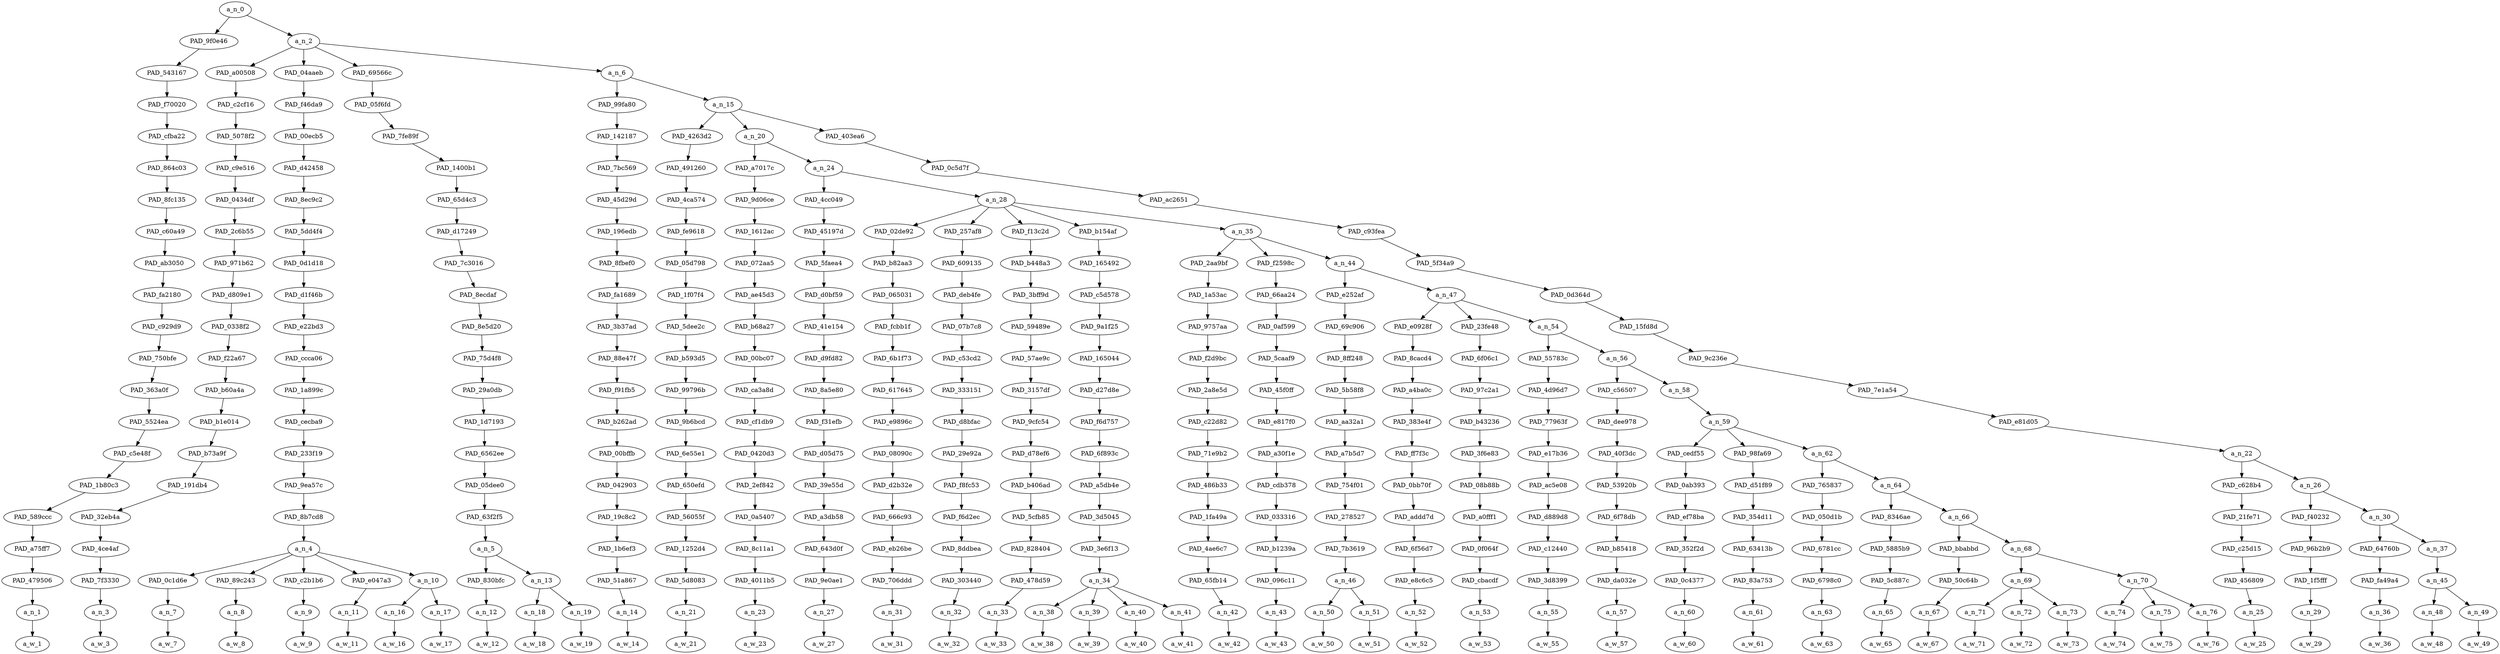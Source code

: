strict digraph "" {
	a_n_0	[div_dir=1,
		index=0,
		level=20,
		pos="4.433223319347993,20!",
		text_span="[0, 1, 2, 3, 4, 5, 6, 7, 8, 9, 10, 11, 12, 13, 14, 15, 16, 17, 18, 19, 20, 21, 22, 23, 24, 25, 26, 27, 28, 29, 30, 31, 32, 33, 34, \
35, 36, 37, 38, 39, 40, 41, 42, 43, 44, 45]",
		value=1.00000000];
	PAD_9f0e46	[div_dir=1,
		index=0,
		level=19,
		pos="0.0,19!",
		text_span="[0]",
		value=0.02285781];
	a_n_0 -> PAD_9f0e46;
	a_n_2	[div_dir=-1,
		index=1,
		level=19,
		pos="8.866446638695987,19!",
		text_span="[1, 2, 3, 4, 5, 6, 7, 8, 9, 10, 11, 12, 13, 14, 15, 16, 17, 18, 19, 20, 21, 22, 23, 24, 25, 26, 27, 28, 29, 30, 31, 32, 33, 34, \
35, 36, 37, 38, 39, 40, 41, 42, 43, 44, 45]",
		value=0.97713388];
	a_n_0 -> a_n_2;
	PAD_543167	[div_dir=1,
		index=0,
		level=18,
		pos="0.0,18!",
		text_span="[0]",
		value=0.02285781];
	PAD_9f0e46 -> PAD_543167;
	PAD_f70020	[div_dir=1,
		index=0,
		level=17,
		pos="0.0,17!",
		text_span="[0]",
		value=0.02285781];
	PAD_543167 -> PAD_f70020;
	PAD_cfba22	[div_dir=1,
		index=0,
		level=16,
		pos="0.0,16!",
		text_span="[0]",
		value=0.02285781];
	PAD_f70020 -> PAD_cfba22;
	PAD_864c03	[div_dir=1,
		index=0,
		level=15,
		pos="0.0,15!",
		text_span="[0]",
		value=0.02285781];
	PAD_cfba22 -> PAD_864c03;
	PAD_8fc135	[div_dir=1,
		index=0,
		level=14,
		pos="0.0,14!",
		text_span="[0]",
		value=0.02285781];
	PAD_864c03 -> PAD_8fc135;
	PAD_c60a49	[div_dir=1,
		index=0,
		level=13,
		pos="0.0,13!",
		text_span="[0]",
		value=0.02285781];
	PAD_8fc135 -> PAD_c60a49;
	PAD_ab3050	[div_dir=1,
		index=0,
		level=12,
		pos="0.0,12!",
		text_span="[0]",
		value=0.02285781];
	PAD_c60a49 -> PAD_ab3050;
	PAD_fa2180	[div_dir=1,
		index=0,
		level=11,
		pos="0.0,11!",
		text_span="[0]",
		value=0.02285781];
	PAD_ab3050 -> PAD_fa2180;
	PAD_c929d9	[div_dir=1,
		index=0,
		level=10,
		pos="0.0,10!",
		text_span="[0]",
		value=0.02285781];
	PAD_fa2180 -> PAD_c929d9;
	PAD_750bfe	[div_dir=1,
		index=0,
		level=9,
		pos="0.0,9!",
		text_span="[0]",
		value=0.02285781];
	PAD_c929d9 -> PAD_750bfe;
	PAD_363a0f	[div_dir=1,
		index=0,
		level=8,
		pos="0.0,8!",
		text_span="[0]",
		value=0.02285781];
	PAD_750bfe -> PAD_363a0f;
	PAD_5524ea	[div_dir=1,
		index=0,
		level=7,
		pos="0.0,7!",
		text_span="[0]",
		value=0.02285781];
	PAD_363a0f -> PAD_5524ea;
	PAD_c5e48f	[div_dir=1,
		index=0,
		level=6,
		pos="0.0,6!",
		text_span="[0]",
		value=0.02285781];
	PAD_5524ea -> PAD_c5e48f;
	PAD_1b80c3	[div_dir=1,
		index=0,
		level=5,
		pos="0.0,5!",
		text_span="[0]",
		value=0.02285781];
	PAD_c5e48f -> PAD_1b80c3;
	PAD_589ccc	[div_dir=1,
		index=0,
		level=4,
		pos="0.0,4!",
		text_span="[0]",
		value=0.02285781];
	PAD_1b80c3 -> PAD_589ccc;
	PAD_a75ff7	[div_dir=1,
		index=0,
		level=3,
		pos="0.0,3!",
		text_span="[0]",
		value=0.02285781];
	PAD_589ccc -> PAD_a75ff7;
	PAD_479506	[div_dir=1,
		index=0,
		level=2,
		pos="0.0,2!",
		text_span="[0]",
		value=0.02285781];
	PAD_a75ff7 -> PAD_479506;
	a_n_1	[div_dir=1,
		index=0,
		level=1,
		pos="0.0,1!",
		text_span="[0]",
		value=0.02285781];
	PAD_479506 -> a_n_1;
	a_w_1	[div_dir=0,
		index=0,
		level=0,
		pos="0,0!",
		text_span="[0]",
		value=microsoft];
	a_n_1 -> a_w_1;
	PAD_a00508	[div_dir=-1,
		index=1,
		level=18,
		pos="1.0,18!",
		text_span="[1]",
		value=0.06073912];
	a_n_2 -> PAD_a00508;
	PAD_04aaeb	[div_dir=1,
		index=2,
		level=18,
		pos="4.3,18!",
		text_span="[2, 3, 4, 5, 6, 7]",
		value=0.12055667];
	a_n_2 -> PAD_04aaeb;
	PAD_69566c	[div_dir=-1,
		index=3,
		level=18,
		pos="8.75,18!",
		text_span="[8, 9, 10]",
		value=0.04121507];
	a_n_2 -> PAD_69566c;
	a_n_6	[div_dir=-1,
		index=4,
		level=18,
		pos="21.41578655478395,18!",
		text_span="[11, 12, 13, 14, 15, 16, 17, 18, 19, 20, 21, 22, 23, 24, 25, 26, 27, 28, 29, 30, 31, 32, 33, 34, 35, 36, 37, 38, 39, 40, 41, 42, \
43, 44, 45]",
		value=0.75461519];
	a_n_2 -> a_n_6;
	PAD_c2cf16	[div_dir=-1,
		index=1,
		level=17,
		pos="1.0,17!",
		text_span="[1]",
		value=0.06073912];
	PAD_a00508 -> PAD_c2cf16;
	PAD_5078f2	[div_dir=-1,
		index=1,
		level=16,
		pos="1.0,16!",
		text_span="[1]",
		value=0.06073912];
	PAD_c2cf16 -> PAD_5078f2;
	PAD_c9e516	[div_dir=-1,
		index=1,
		level=15,
		pos="1.0,15!",
		text_span="[1]",
		value=0.06073912];
	PAD_5078f2 -> PAD_c9e516;
	PAD_0434df	[div_dir=-1,
		index=1,
		level=14,
		pos="1.0,14!",
		text_span="[1]",
		value=0.06073912];
	PAD_c9e516 -> PAD_0434df;
	PAD_2c6b55	[div_dir=-1,
		index=1,
		level=13,
		pos="1.0,13!",
		text_span="[1]",
		value=0.06073912];
	PAD_0434df -> PAD_2c6b55;
	PAD_971b62	[div_dir=-1,
		index=1,
		level=12,
		pos="1.0,12!",
		text_span="[1]",
		value=0.06073912];
	PAD_2c6b55 -> PAD_971b62;
	PAD_d809e1	[div_dir=-1,
		index=1,
		level=11,
		pos="1.0,11!",
		text_span="[1]",
		value=0.06073912];
	PAD_971b62 -> PAD_d809e1;
	PAD_0338f2	[div_dir=-1,
		index=1,
		level=10,
		pos="1.0,10!",
		text_span="[1]",
		value=0.06073912];
	PAD_d809e1 -> PAD_0338f2;
	PAD_f22a67	[div_dir=-1,
		index=1,
		level=9,
		pos="1.0,9!",
		text_span="[1]",
		value=0.06073912];
	PAD_0338f2 -> PAD_f22a67;
	PAD_b60a4a	[div_dir=-1,
		index=1,
		level=8,
		pos="1.0,8!",
		text_span="[1]",
		value=0.06073912];
	PAD_f22a67 -> PAD_b60a4a;
	PAD_b1e014	[div_dir=-1,
		index=1,
		level=7,
		pos="1.0,7!",
		text_span="[1]",
		value=0.06073912];
	PAD_b60a4a -> PAD_b1e014;
	PAD_b73a9f	[div_dir=-1,
		index=1,
		level=6,
		pos="1.0,6!",
		text_span="[1]",
		value=0.06073912];
	PAD_b1e014 -> PAD_b73a9f;
	PAD_191db4	[div_dir=-1,
		index=1,
		level=5,
		pos="1.0,5!",
		text_span="[1]",
		value=0.06073912];
	PAD_b73a9f -> PAD_191db4;
	PAD_32eb4a	[div_dir=-1,
		index=1,
		level=4,
		pos="1.0,4!",
		text_span="[1]",
		value=0.06073912];
	PAD_191db4 -> PAD_32eb4a;
	PAD_4ce4af	[div_dir=-1,
		index=1,
		level=3,
		pos="1.0,3!",
		text_span="[1]",
		value=0.06073912];
	PAD_32eb4a -> PAD_4ce4af;
	PAD_7f3330	[div_dir=-1,
		index=1,
		level=2,
		pos="1.0,2!",
		text_span="[1]",
		value=0.06073912];
	PAD_4ce4af -> PAD_7f3330;
	a_n_3	[div_dir=-1,
		index=1,
		level=1,
		pos="1.0,1!",
		text_span="[1]",
		value=0.06073912];
	PAD_7f3330 -> a_n_3;
	a_w_3	[div_dir=0,
		index=1,
		level=0,
		pos="1,0!",
		text_span="[1]",
		value=retarded];
	a_n_3 -> a_w_3;
	PAD_f46da9	[div_dir=1,
		index=2,
		level=17,
		pos="4.3,17!",
		text_span="[2, 3, 4, 5, 6, 7]",
		value=0.12055667];
	PAD_04aaeb -> PAD_f46da9;
	PAD_00ecb5	[div_dir=1,
		index=2,
		level=16,
		pos="4.3,16!",
		text_span="[2, 3, 4, 5, 6, 7]",
		value=0.12055667];
	PAD_f46da9 -> PAD_00ecb5;
	PAD_d42458	[div_dir=1,
		index=2,
		level=15,
		pos="4.3,15!",
		text_span="[2, 3, 4, 5, 6, 7]",
		value=0.12055667];
	PAD_00ecb5 -> PAD_d42458;
	PAD_8ec9c2	[div_dir=1,
		index=2,
		level=14,
		pos="4.3,14!",
		text_span="[2, 3, 4, 5, 6, 7]",
		value=0.12055667];
	PAD_d42458 -> PAD_8ec9c2;
	PAD_5dd4f4	[div_dir=1,
		index=2,
		level=13,
		pos="4.3,13!",
		text_span="[2, 3, 4, 5, 6, 7]",
		value=0.12055667];
	PAD_8ec9c2 -> PAD_5dd4f4;
	PAD_0d1d18	[div_dir=1,
		index=2,
		level=12,
		pos="4.3,12!",
		text_span="[2, 3, 4, 5, 6, 7]",
		value=0.12055667];
	PAD_5dd4f4 -> PAD_0d1d18;
	PAD_d1f46b	[div_dir=1,
		index=2,
		level=11,
		pos="4.3,11!",
		text_span="[2, 3, 4, 5, 6, 7]",
		value=0.12055667];
	PAD_0d1d18 -> PAD_d1f46b;
	PAD_e22bd3	[div_dir=1,
		index=2,
		level=10,
		pos="4.3,10!",
		text_span="[2, 3, 4, 5, 6, 7]",
		value=0.12055667];
	PAD_d1f46b -> PAD_e22bd3;
	PAD_ccca06	[div_dir=1,
		index=2,
		level=9,
		pos="4.3,9!",
		text_span="[2, 3, 4, 5, 6, 7]",
		value=0.12055667];
	PAD_e22bd3 -> PAD_ccca06;
	PAD_1a899c	[div_dir=1,
		index=2,
		level=8,
		pos="4.3,8!",
		text_span="[2, 3, 4, 5, 6, 7]",
		value=0.12055667];
	PAD_ccca06 -> PAD_1a899c;
	PAD_cecba9	[div_dir=1,
		index=2,
		level=7,
		pos="4.3,7!",
		text_span="[2, 3, 4, 5, 6, 7]",
		value=0.12055667];
	PAD_1a899c -> PAD_cecba9;
	PAD_233f19	[div_dir=1,
		index=2,
		level=6,
		pos="4.3,6!",
		text_span="[2, 3, 4, 5, 6, 7]",
		value=0.12055667];
	PAD_cecba9 -> PAD_233f19;
	PAD_9ea57c	[div_dir=1,
		index=2,
		level=5,
		pos="4.3,5!",
		text_span="[2, 3, 4, 5, 6, 7]",
		value=0.12055667];
	PAD_233f19 -> PAD_9ea57c;
	PAD_8b7cd8	[div_dir=1,
		index=2,
		level=4,
		pos="4.3,4!",
		text_span="[2, 3, 4, 5, 6, 7]",
		value=0.12055667];
	PAD_9ea57c -> PAD_8b7cd8;
	a_n_4	[div_dir=1,
		index=2,
		level=3,
		pos="4.3,3!",
		text_span="[2, 3, 4, 5, 6, 7]",
		value=0.12055667];
	PAD_8b7cd8 -> a_n_4;
	PAD_0c1d6e	[div_dir=1,
		index=2,
		level=2,
		pos="2.0,2!",
		text_span="[2]",
		value=0.01388127];
	a_n_4 -> PAD_0c1d6e;
	PAD_89c243	[div_dir=1,
		index=3,
		level=2,
		pos="3.0,2!",
		text_span="[3]",
		value=0.01690367];
	a_n_4 -> PAD_89c243;
	PAD_c2b1b6	[div_dir=-1,
		index=4,
		level=2,
		pos="4.0,2!",
		text_span="[4]",
		value=0.02424430];
	a_n_4 -> PAD_c2b1b6;
	PAD_e047a3	[div_dir=-1,
		index=6,
		level=2,
		pos="7.0,2!",
		text_span="[7]",
		value=0.01717556];
	a_n_4 -> PAD_e047a3;
	a_n_10	[div_dir=1,
		index=5,
		level=2,
		pos="5.5,2!",
		text_span="[5, 6]",
		value=0.04827551];
	a_n_4 -> a_n_10;
	a_n_7	[div_dir=1,
		index=2,
		level=1,
		pos="2.0,1!",
		text_span="[2]",
		value=0.01388127];
	PAD_0c1d6e -> a_n_7;
	a_w_7	[div_dir=0,
		index=2,
		level=0,
		pos="2,0!",
		text_span="[2]",
		value=the];
	a_n_7 -> a_w_7;
	a_n_8	[div_dir=1,
		index=3,
		level=1,
		pos="3.0,1!",
		text_span="[3]",
		value=0.01690367];
	PAD_89c243 -> a_n_8;
	a_w_8	[div_dir=0,
		index=3,
		level=0,
		pos="3,0!",
		text_span="[3]",
		value=entire];
	a_n_8 -> a_w_8;
	a_n_9	[div_dir=-1,
		index=4,
		level=1,
		pos="4.0,1!",
		text_span="[4]",
		value=0.02424430];
	PAD_c2b1b6 -> a_n_9;
	a_w_9	[div_dir=0,
		index=4,
		level=0,
		pos="4,0!",
		text_span="[4]",
		value=us];
	a_n_9 -> a_w_9;
	a_n_11	[div_dir=-1,
		index=7,
		level=1,
		pos="7.0,1!",
		text_span="[7]",
		value=0.01717556];
	PAD_e047a3 -> a_n_11;
	a_w_11	[div_dir=0,
		index=7,
		level=0,
		pos="7,0!",
		text_span="[7]",
		value=industry];
	a_n_11 -> a_w_11;
	a_n_16	[div_dir=1,
		index=5,
		level=1,
		pos="5.0,1!",
		text_span="[5]",
		value=0.02748206];
	a_n_10 -> a_n_16;
	a_n_17	[div_dir=1,
		index=6,
		level=1,
		pos="6.0,1!",
		text_span="[6]",
		value=0.02066722];
	a_n_10 -> a_n_17;
	a_w_16	[div_dir=0,
		index=5,
		level=0,
		pos="5,0!",
		text_span="[5]",
		value=information];
	a_n_16 -> a_w_16;
	a_w_17	[div_dir=0,
		index=6,
		level=0,
		pos="6,0!",
		text_span="[6]",
		value=technology];
	a_n_17 -> a_w_17;
	PAD_05f6fd	[div_dir=-1,
		index=3,
		level=17,
		pos="8.75,17!",
		text_span="[8, 9, 10]",
		value=0.04121507];
	PAD_69566c -> PAD_05f6fd;
	PAD_7fe89f	[div_dir=-1,
		index=3,
		level=16,
		pos="8.75,16!",
		text_span="[8, 9, 10]",
		value=0.04121507];
	PAD_05f6fd -> PAD_7fe89f;
	PAD_1400b1	[div_dir=-1,
		index=3,
		level=15,
		pos="8.75,15!",
		text_span="[8, 9, 10]",
		value=0.04121507];
	PAD_7fe89f -> PAD_1400b1;
	PAD_65d4c3	[div_dir=-1,
		index=3,
		level=14,
		pos="8.75,14!",
		text_span="[8, 9, 10]",
		value=0.04121507];
	PAD_1400b1 -> PAD_65d4c3;
	PAD_d17249	[div_dir=-1,
		index=3,
		level=13,
		pos="8.75,13!",
		text_span="[8, 9, 10]",
		value=0.04121507];
	PAD_65d4c3 -> PAD_d17249;
	PAD_7c3016	[div_dir=-1,
		index=3,
		level=12,
		pos="8.75,12!",
		text_span="[8, 9, 10]",
		value=0.04121507];
	PAD_d17249 -> PAD_7c3016;
	PAD_8ecdaf	[div_dir=-1,
		index=3,
		level=11,
		pos="8.75,11!",
		text_span="[8, 9, 10]",
		value=0.04121507];
	PAD_7c3016 -> PAD_8ecdaf;
	PAD_8e5d20	[div_dir=-1,
		index=3,
		level=10,
		pos="8.75,10!",
		text_span="[8, 9, 10]",
		value=0.04121507];
	PAD_8ecdaf -> PAD_8e5d20;
	PAD_75d4f8	[div_dir=-1,
		index=3,
		level=9,
		pos="8.75,9!",
		text_span="[8, 9, 10]",
		value=0.04121507];
	PAD_8e5d20 -> PAD_75d4f8;
	PAD_29a0db	[div_dir=-1,
		index=3,
		level=8,
		pos="8.75,8!",
		text_span="[8, 9, 10]",
		value=0.04121507];
	PAD_75d4f8 -> PAD_29a0db;
	PAD_1d7193	[div_dir=-1,
		index=3,
		level=7,
		pos="8.75,7!",
		text_span="[8, 9, 10]",
		value=0.04121507];
	PAD_29a0db -> PAD_1d7193;
	PAD_6562ee	[div_dir=-1,
		index=3,
		level=6,
		pos="8.75,6!",
		text_span="[8, 9, 10]",
		value=0.04121507];
	PAD_1d7193 -> PAD_6562ee;
	PAD_05dee0	[div_dir=-1,
		index=3,
		level=5,
		pos="8.75,5!",
		text_span="[8, 9, 10]",
		value=0.04121507];
	PAD_6562ee -> PAD_05dee0;
	PAD_63f2f5	[div_dir=-1,
		index=3,
		level=4,
		pos="8.75,4!",
		text_span="[8, 9, 10]",
		value=0.04121507];
	PAD_05dee0 -> PAD_63f2f5;
	a_n_5	[div_dir=-1,
		index=3,
		level=3,
		pos="8.75,3!",
		text_span="[8, 9, 10]",
		value=0.04121507];
	PAD_63f2f5 -> a_n_5;
	PAD_830bfc	[div_dir=-1,
		index=7,
		level=2,
		pos="8.0,2!",
		text_span="[8]",
		value=0.01160841];
	a_n_5 -> PAD_830bfc;
	a_n_13	[div_dir=1,
		index=8,
		level=2,
		pos="9.5,2!",
		text_span="[9, 10]",
		value=0.02960109];
	a_n_5 -> a_n_13;
	a_n_12	[div_dir=-1,
		index=8,
		level=1,
		pos="8.0,1!",
		text_span="[8]",
		value=0.01160841];
	PAD_830bfc -> a_n_12;
	a_w_12	[div_dir=0,
		index=8,
		level=0,
		pos="8,0!",
		text_span="[8]",
		value=for];
	a_n_12 -> a_w_12;
	a_n_18	[div_dir=1,
		index=9,
		level=1,
		pos="9.0,1!",
		text_span="[9]",
		value=0.01399288];
	a_n_13 -> a_n_18;
	a_n_19	[div_dir=-1,
		index=10,
		level=1,
		pos="10.0,1!",
		text_span="[10]",
		value=0.01559504];
	a_n_13 -> a_n_19;
	a_w_18	[div_dir=0,
		index=9,
		level=0,
		pos="9,0!",
		text_span="[9]",
		value="<number>"];
	a_n_18 -> a_w_18;
	a_w_19	[div_dir=0,
		index=10,
		level=0,
		pos="10,0!",
		text_span="[10]",
		value=years];
	a_n_19 -> a_w_19;
	PAD_99fa80	[div_dir=-1,
		index=4,
		level=17,
		pos="11.0,17!",
		text_span="[11]",
		value=0.01619028];
	a_n_6 -> PAD_99fa80;
	a_n_15	[div_dir=-1,
		index=5,
		level=17,
		pos="31.831573109567902,17!",
		text_span="[12, 13, 14, 15, 16, 17, 18, 19, 20, 21, 22, 23, 24, 25, 26, 27, 28, 29, 30, 31, 32, 33, 34, 35, 36, 37, 38, 39, 40, 41, 42, 43, \
44, 45]",
		value=0.73840680];
	a_n_6 -> a_n_15;
	PAD_142187	[div_dir=-1,
		index=4,
		level=16,
		pos="11.0,16!",
		text_span="[11]",
		value=0.01619028];
	PAD_99fa80 -> PAD_142187;
	PAD_7bc569	[div_dir=-1,
		index=4,
		level=15,
		pos="11.0,15!",
		text_span="[11]",
		value=0.01619028];
	PAD_142187 -> PAD_7bc569;
	PAD_45d29d	[div_dir=-1,
		index=4,
		level=14,
		pos="11.0,14!",
		text_span="[11]",
		value=0.01619028];
	PAD_7bc569 -> PAD_45d29d;
	PAD_196edb	[div_dir=-1,
		index=4,
		level=13,
		pos="11.0,13!",
		text_span="[11]",
		value=0.01619028];
	PAD_45d29d -> PAD_196edb;
	PAD_8fbef0	[div_dir=-1,
		index=4,
		level=12,
		pos="11.0,12!",
		text_span="[11]",
		value=0.01619028];
	PAD_196edb -> PAD_8fbef0;
	PAD_fa1689	[div_dir=-1,
		index=4,
		level=11,
		pos="11.0,11!",
		text_span="[11]",
		value=0.01619028];
	PAD_8fbef0 -> PAD_fa1689;
	PAD_3b37ad	[div_dir=-1,
		index=4,
		level=10,
		pos="11.0,10!",
		text_span="[11]",
		value=0.01619028];
	PAD_fa1689 -> PAD_3b37ad;
	PAD_88e47f	[div_dir=-1,
		index=4,
		level=9,
		pos="11.0,9!",
		text_span="[11]",
		value=0.01619028];
	PAD_3b37ad -> PAD_88e47f;
	PAD_f91fb5	[div_dir=-1,
		index=4,
		level=8,
		pos="11.0,8!",
		text_span="[11]",
		value=0.01619028];
	PAD_88e47f -> PAD_f91fb5;
	PAD_b262ad	[div_dir=-1,
		index=4,
		level=7,
		pos="11.0,7!",
		text_span="[11]",
		value=0.01619028];
	PAD_f91fb5 -> PAD_b262ad;
	PAD_00bffb	[div_dir=-1,
		index=4,
		level=6,
		pos="11.0,6!",
		text_span="[11]",
		value=0.01619028];
	PAD_b262ad -> PAD_00bffb;
	PAD_042903	[div_dir=-1,
		index=4,
		level=5,
		pos="11.0,5!",
		text_span="[11]",
		value=0.01619028];
	PAD_00bffb -> PAD_042903;
	PAD_19c8c2	[div_dir=-1,
		index=4,
		level=4,
		pos="11.0,4!",
		text_span="[11]",
		value=0.01619028];
	PAD_042903 -> PAD_19c8c2;
	PAD_1b6ef3	[div_dir=-1,
		index=4,
		level=3,
		pos="11.0,3!",
		text_span="[11]",
		value=0.01619028];
	PAD_19c8c2 -> PAD_1b6ef3;
	PAD_51a867	[div_dir=-1,
		index=9,
		level=2,
		pos="11.0,2!",
		text_span="[11]",
		value=0.01619028];
	PAD_1b6ef3 -> PAD_51a867;
	a_n_14	[div_dir=-1,
		index=11,
		level=1,
		pos="11.0,1!",
		text_span="[11]",
		value=0.01619028];
	PAD_51a867 -> a_n_14;
	a_w_14	[div_dir=0,
		index=11,
		level=0,
		pos="11,0!",
		text_span="[11]",
		value=because];
	a_n_14 -> a_w_14;
	PAD_4263d2	[div_dir=1,
		index=6,
		level=16,
		pos="40.0,16!",
		text_span="[40]",
		value=0.01732033];
	a_n_15 -> PAD_4263d2;
	a_n_20	[div_dir=1,
		index=5,
		level=16,
		pos="13.557219328703704,16!",
		text_span="[12, 13, 14, 15, 16, 17, 18, 19, 20, 21, 22, 23, 24, 25, 26, 27, 28, 29, 30, 31, 32, 33, 34, 35, 36, 37, 38, 39]",
		value=0.59414156];
	a_n_15 -> a_n_20;
	PAD_403ea6	[div_dir=-1,
		index=7,
		level=16,
		pos="41.9375,16!",
		text_span="[41, 42, 43, 44, 45]",
		value=0.12693200];
	a_n_15 -> PAD_403ea6;
	PAD_491260	[div_dir=1,
		index=7,
		level=15,
		pos="40.0,15!",
		text_span="[40]",
		value=0.01732033];
	PAD_4263d2 -> PAD_491260;
	PAD_4ca574	[div_dir=1,
		index=8,
		level=14,
		pos="40.0,14!",
		text_span="[40]",
		value=0.01732033];
	PAD_491260 -> PAD_4ca574;
	PAD_fe9618	[div_dir=1,
		index=12,
		level=13,
		pos="40.0,13!",
		text_span="[40]",
		value=0.01732033];
	PAD_4ca574 -> PAD_fe9618;
	PAD_05d798	[div_dir=1,
		index=14,
		level=12,
		pos="40.0,12!",
		text_span="[40]",
		value=0.01732033];
	PAD_fe9618 -> PAD_05d798;
	PAD_1f07f4	[div_dir=1,
		index=15,
		level=11,
		pos="40.0,11!",
		text_span="[40]",
		value=0.01732033];
	PAD_05d798 -> PAD_1f07f4;
	PAD_5dee2c	[div_dir=1,
		index=17,
		level=10,
		pos="40.0,10!",
		text_span="[40]",
		value=0.01732033];
	PAD_1f07f4 -> PAD_5dee2c;
	PAD_b593d5	[div_dir=1,
		index=18,
		level=9,
		pos="40.0,9!",
		text_span="[40]",
		value=0.01732033];
	PAD_5dee2c -> PAD_b593d5;
	PAD_99796b	[div_dir=1,
		index=19,
		level=8,
		pos="40.0,8!",
		text_span="[40]",
		value=0.01732033];
	PAD_b593d5 -> PAD_99796b;
	PAD_9b6bcd	[div_dir=1,
		index=19,
		level=7,
		pos="40.0,7!",
		text_span="[40]",
		value=0.01732033];
	PAD_99796b -> PAD_9b6bcd;
	PAD_6e55e1	[div_dir=1,
		index=21,
		level=6,
		pos="40.0,6!",
		text_span="[40]",
		value=0.01732033];
	PAD_9b6bcd -> PAD_6e55e1;
	PAD_650efd	[div_dir=1,
		index=22,
		level=5,
		pos="40.0,5!",
		text_span="[40]",
		value=0.01732033];
	PAD_6e55e1 -> PAD_650efd;
	PAD_56055f	[div_dir=1,
		index=23,
		level=4,
		pos="40.0,4!",
		text_span="[40]",
		value=0.01732033];
	PAD_650efd -> PAD_56055f;
	PAD_1252d4	[div_dir=1,
		index=24,
		level=3,
		pos="40.0,3!",
		text_span="[40]",
		value=0.01732033];
	PAD_56055f -> PAD_1252d4;
	PAD_5d8083	[div_dir=1,
		index=30,
		level=2,
		pos="40.0,2!",
		text_span="[40]",
		value=0.01732033];
	PAD_1252d4 -> PAD_5d8083;
	a_n_21	[div_dir=1,
		index=40,
		level=1,
		pos="40.0,1!",
		text_span="[40]",
		value=0.01732033];
	PAD_5d8083 -> a_n_21;
	a_w_21	[div_dir=0,
		index=40,
		level=0,
		pos="40,0!",
		text_span="[40]",
		value=i];
	a_n_21 -> a_w_21;
	PAD_a7017c	[div_dir=1,
		index=5,
		level=15,
		pos="12.0,15!",
		text_span="[12]",
		value=0.02065334];
	a_n_20 -> PAD_a7017c;
	a_n_24	[div_dir=1,
		index=6,
		level=15,
		pos="15.114438657407408,15!",
		text_span="[13, 14, 15, 16, 17, 18, 19, 20, 21, 22, 23, 24, 25, 26, 27, 28, 29, 30, 31, 32, 33, 34, 35, 36, 37, 38, 39]",
		value=0.57345624];
	a_n_20 -> a_n_24;
	PAD_9d06ce	[div_dir=1,
		index=5,
		level=14,
		pos="12.0,14!",
		text_span="[12]",
		value=0.02065334];
	PAD_a7017c -> PAD_9d06ce;
	PAD_1612ac	[div_dir=1,
		index=5,
		level=13,
		pos="12.0,13!",
		text_span="[12]",
		value=0.02065334];
	PAD_9d06ce -> PAD_1612ac;
	PAD_072aa5	[div_dir=1,
		index=5,
		level=12,
		pos="12.0,12!",
		text_span="[12]",
		value=0.02065334];
	PAD_1612ac -> PAD_072aa5;
	PAD_ae45d3	[div_dir=1,
		index=5,
		level=11,
		pos="12.0,11!",
		text_span="[12]",
		value=0.02065334];
	PAD_072aa5 -> PAD_ae45d3;
	PAD_b68a27	[div_dir=1,
		index=5,
		level=10,
		pos="12.0,10!",
		text_span="[12]",
		value=0.02065334];
	PAD_ae45d3 -> PAD_b68a27;
	PAD_00bc07	[div_dir=1,
		index=5,
		level=9,
		pos="12.0,9!",
		text_span="[12]",
		value=0.02065334];
	PAD_b68a27 -> PAD_00bc07;
	PAD_ca3a8d	[div_dir=1,
		index=5,
		level=8,
		pos="12.0,8!",
		text_span="[12]",
		value=0.02065334];
	PAD_00bc07 -> PAD_ca3a8d;
	PAD_cf1db9	[div_dir=1,
		index=5,
		level=7,
		pos="12.0,7!",
		text_span="[12]",
		value=0.02065334];
	PAD_ca3a8d -> PAD_cf1db9;
	PAD_0420d3	[div_dir=1,
		index=5,
		level=6,
		pos="12.0,6!",
		text_span="[12]",
		value=0.02065334];
	PAD_cf1db9 -> PAD_0420d3;
	PAD_2ef842	[div_dir=1,
		index=5,
		level=5,
		pos="12.0,5!",
		text_span="[12]",
		value=0.02065334];
	PAD_0420d3 -> PAD_2ef842;
	PAD_0a5407	[div_dir=1,
		index=5,
		level=4,
		pos="12.0,4!",
		text_span="[12]",
		value=0.02065334];
	PAD_2ef842 -> PAD_0a5407;
	PAD_8c11a1	[div_dir=1,
		index=5,
		level=3,
		pos="12.0,3!",
		text_span="[12]",
		value=0.02065334];
	PAD_0a5407 -> PAD_8c11a1;
	PAD_4011b5	[div_dir=1,
		index=10,
		level=2,
		pos="12.0,2!",
		text_span="[12]",
		value=0.02065334];
	PAD_8c11a1 -> PAD_4011b5;
	a_n_23	[div_dir=1,
		index=12,
		level=1,
		pos="12.0,1!",
		text_span="[12]",
		value=0.02065334];
	PAD_4011b5 -> a_n_23;
	a_w_23	[div_dir=0,
		index=12,
		level=0,
		pos="12,0!",
		text_span="[12]",
		value=the1];
	a_n_23 -> a_w_23;
	PAD_4cc049	[div_dir=1,
		index=6,
		level=14,
		pos="13.0,14!",
		text_span="[13]",
		value=0.07128591];
	a_n_24 -> PAD_4cc049;
	a_n_28	[div_dir=1,
		index=7,
		level=14,
		pos="17.228877314814817,14!",
		text_span="[14, 15, 16, 17, 18, 19, 20, 21, 22, 23, 24, 25, 26, 27, 28, 29, 30, 31, 32, 33, 34, 35, 36, 37, 38, 39]",
		value=0.50214009];
	a_n_24 -> a_n_28;
	PAD_45197d	[div_dir=1,
		index=6,
		level=13,
		pos="13.0,13!",
		text_span="[13]",
		value=0.07128591];
	PAD_4cc049 -> PAD_45197d;
	PAD_5faea4	[div_dir=1,
		index=6,
		level=12,
		pos="13.0,12!",
		text_span="[13]",
		value=0.07128591];
	PAD_45197d -> PAD_5faea4;
	PAD_d0bf59	[div_dir=1,
		index=6,
		level=11,
		pos="13.0,11!",
		text_span="[13]",
		value=0.07128591];
	PAD_5faea4 -> PAD_d0bf59;
	PAD_41e154	[div_dir=1,
		index=6,
		level=10,
		pos="13.0,10!",
		text_span="[13]",
		value=0.07128591];
	PAD_d0bf59 -> PAD_41e154;
	PAD_d9fd82	[div_dir=1,
		index=6,
		level=9,
		pos="13.0,9!",
		text_span="[13]",
		value=0.07128591];
	PAD_41e154 -> PAD_d9fd82;
	PAD_8a5e80	[div_dir=1,
		index=6,
		level=8,
		pos="13.0,8!",
		text_span="[13]",
		value=0.07128591];
	PAD_d9fd82 -> PAD_8a5e80;
	PAD_f31efb	[div_dir=1,
		index=6,
		level=7,
		pos="13.0,7!",
		text_span="[13]",
		value=0.07128591];
	PAD_8a5e80 -> PAD_f31efb;
	PAD_d05d75	[div_dir=1,
		index=6,
		level=6,
		pos="13.0,6!",
		text_span="[13]",
		value=0.07128591];
	PAD_f31efb -> PAD_d05d75;
	PAD_39e55d	[div_dir=1,
		index=6,
		level=5,
		pos="13.0,5!",
		text_span="[13]",
		value=0.07128591];
	PAD_d05d75 -> PAD_39e55d;
	PAD_a3db58	[div_dir=1,
		index=6,
		level=4,
		pos="13.0,4!",
		text_span="[13]",
		value=0.07128591];
	PAD_39e55d -> PAD_a3db58;
	PAD_643d0f	[div_dir=1,
		index=6,
		level=3,
		pos="13.0,3!",
		text_span="[13]",
		value=0.07128591];
	PAD_a3db58 -> PAD_643d0f;
	PAD_9e0ae1	[div_dir=1,
		index=11,
		level=2,
		pos="13.0,2!",
		text_span="[13]",
		value=0.07128591];
	PAD_643d0f -> PAD_9e0ae1;
	a_n_27	[div_dir=1,
		index=13,
		level=1,
		pos="13.0,1!",
		text_span="[13]",
		value=0.07128591];
	PAD_9e0ae1 -> a_n_27;
	a_w_27	[div_dir=0,
		index=13,
		level=0,
		pos="13,0!",
		text_span="[13]",
		value=keeped];
	a_n_27 -> a_w_27;
	PAD_02de92	[div_dir=-1,
		index=7,
		level=13,
		pos="14.0,13!",
		text_span="[14]",
		value=0.02588420];
	a_n_28 -> PAD_02de92;
	PAD_257af8	[div_dir=1,
		index=8,
		level=13,
		pos="15.0,13!",
		text_span="[15]",
		value=0.01685817];
	a_n_28 -> PAD_257af8;
	PAD_f13c2d	[div_dir=-1,
		index=9,
		level=13,
		pos="16.0,13!",
		text_span="[16]",
		value=0.05788920];
	a_n_28 -> PAD_f13c2d;
	PAD_b154af	[div_dir=1,
		index=10,
		level=13,
		pos="18.5,13!",
		text_span="[17, 18, 19, 20]",
		value=0.07805607];
	a_n_28 -> PAD_b154af;
	a_n_35	[div_dir=-1,
		index=11,
		level=13,
		pos="22.644386574074076,13!",
		text_span="[21, 22, 23, 24, 25, 26, 27, 28, 29, 30, 31, 32, 33, 34, 35, 36, 37, 38, 39]",
		value=0.32343747];
	a_n_28 -> a_n_35;
	PAD_b82aa3	[div_dir=-1,
		index=7,
		level=12,
		pos="14.0,12!",
		text_span="[14]",
		value=0.02588420];
	PAD_02de92 -> PAD_b82aa3;
	PAD_065031	[div_dir=-1,
		index=7,
		level=11,
		pos="14.0,11!",
		text_span="[14]",
		value=0.02588420];
	PAD_b82aa3 -> PAD_065031;
	PAD_fcbb1f	[div_dir=-1,
		index=7,
		level=10,
		pos="14.0,10!",
		text_span="[14]",
		value=0.02588420];
	PAD_065031 -> PAD_fcbb1f;
	PAD_6b1f73	[div_dir=-1,
		index=7,
		level=9,
		pos="14.0,9!",
		text_span="[14]",
		value=0.02588420];
	PAD_fcbb1f -> PAD_6b1f73;
	PAD_617645	[div_dir=-1,
		index=7,
		level=8,
		pos="14.0,8!",
		text_span="[14]",
		value=0.02588420];
	PAD_6b1f73 -> PAD_617645;
	PAD_e9896c	[div_dir=-1,
		index=7,
		level=7,
		pos="14.0,7!",
		text_span="[14]",
		value=0.02588420];
	PAD_617645 -> PAD_e9896c;
	PAD_08090c	[div_dir=-1,
		index=7,
		level=6,
		pos="14.0,6!",
		text_span="[14]",
		value=0.02588420];
	PAD_e9896c -> PAD_08090c;
	PAD_d2b32e	[div_dir=-1,
		index=7,
		level=5,
		pos="14.0,5!",
		text_span="[14]",
		value=0.02588420];
	PAD_08090c -> PAD_d2b32e;
	PAD_666c93	[div_dir=-1,
		index=7,
		level=4,
		pos="14.0,4!",
		text_span="[14]",
		value=0.02588420];
	PAD_d2b32e -> PAD_666c93;
	PAD_eb26be	[div_dir=-1,
		index=7,
		level=3,
		pos="14.0,3!",
		text_span="[14]",
		value=0.02588420];
	PAD_666c93 -> PAD_eb26be;
	PAD_706ddd	[div_dir=-1,
		index=12,
		level=2,
		pos="14.0,2!",
		text_span="[14]",
		value=0.02588420];
	PAD_eb26be -> PAD_706ddd;
	a_n_31	[div_dir=-1,
		index=14,
		level=1,
		pos="14.0,1!",
		text_span="[14]",
		value=0.02588420];
	PAD_706ddd -> a_n_31;
	a_w_31	[div_dir=0,
		index=14,
		level=0,
		pos="14,0!",
		text_span="[14]",
		value=migrating];
	a_n_31 -> a_w_31;
	PAD_609135	[div_dir=1,
		index=8,
		level=12,
		pos="15.0,12!",
		text_span="[15]",
		value=0.01685817];
	PAD_257af8 -> PAD_609135;
	PAD_deb4fe	[div_dir=1,
		index=8,
		level=11,
		pos="15.0,11!",
		text_span="[15]",
		value=0.01685817];
	PAD_609135 -> PAD_deb4fe;
	PAD_07b7c8	[div_dir=1,
		index=8,
		level=10,
		pos="15.0,10!",
		text_span="[15]",
		value=0.01685817];
	PAD_deb4fe -> PAD_07b7c8;
	PAD_c53cd2	[div_dir=1,
		index=8,
		level=9,
		pos="15.0,9!",
		text_span="[15]",
		value=0.01685817];
	PAD_07b7c8 -> PAD_c53cd2;
	PAD_333151	[div_dir=1,
		index=8,
		level=8,
		pos="15.0,8!",
		text_span="[15]",
		value=0.01685817];
	PAD_c53cd2 -> PAD_333151;
	PAD_d8bfac	[div_dir=1,
		index=8,
		level=7,
		pos="15.0,7!",
		text_span="[15]",
		value=0.01685817];
	PAD_333151 -> PAD_d8bfac;
	PAD_29e92a	[div_dir=1,
		index=8,
		level=6,
		pos="15.0,6!",
		text_span="[15]",
		value=0.01685817];
	PAD_d8bfac -> PAD_29e92a;
	PAD_f8fc53	[div_dir=1,
		index=8,
		level=5,
		pos="15.0,5!",
		text_span="[15]",
		value=0.01685817];
	PAD_29e92a -> PAD_f8fc53;
	PAD_f6d2ec	[div_dir=1,
		index=8,
		level=4,
		pos="15.0,4!",
		text_span="[15]",
		value=0.01685817];
	PAD_f8fc53 -> PAD_f6d2ec;
	PAD_8ddbea	[div_dir=1,
		index=8,
		level=3,
		pos="15.0,3!",
		text_span="[15]",
		value=0.01685817];
	PAD_f6d2ec -> PAD_8ddbea;
	PAD_303440	[div_dir=1,
		index=13,
		level=2,
		pos="15.0,2!",
		text_span="[15]",
		value=0.01685817];
	PAD_8ddbea -> PAD_303440;
	a_n_32	[div_dir=1,
		index=15,
		level=1,
		pos="15.0,1!",
		text_span="[15]",
		value=0.01685817];
	PAD_303440 -> a_n_32;
	a_w_32	[div_dir=0,
		index=15,
		level=0,
		pos="15,0!",
		text_span="[15]",
		value=and];
	a_n_32 -> a_w_32;
	PAD_b448a3	[div_dir=-1,
		index=9,
		level=12,
		pos="16.0,12!",
		text_span="[16]",
		value=0.05788920];
	PAD_f13c2d -> PAD_b448a3;
	PAD_3bff9d	[div_dir=-1,
		index=9,
		level=11,
		pos="16.0,11!",
		text_span="[16]",
		value=0.05788920];
	PAD_b448a3 -> PAD_3bff9d;
	PAD_59489e	[div_dir=-1,
		index=9,
		level=10,
		pos="16.0,10!",
		text_span="[16]",
		value=0.05788920];
	PAD_3bff9d -> PAD_59489e;
	PAD_57ae9c	[div_dir=-1,
		index=9,
		level=9,
		pos="16.0,9!",
		text_span="[16]",
		value=0.05788920];
	PAD_59489e -> PAD_57ae9c;
	PAD_3157df	[div_dir=-1,
		index=9,
		level=8,
		pos="16.0,8!",
		text_span="[16]",
		value=0.05788920];
	PAD_57ae9c -> PAD_3157df;
	PAD_9cfc54	[div_dir=-1,
		index=9,
		level=7,
		pos="16.0,7!",
		text_span="[16]",
		value=0.05788920];
	PAD_3157df -> PAD_9cfc54;
	PAD_d78ef6	[div_dir=-1,
		index=9,
		level=6,
		pos="16.0,6!",
		text_span="[16]",
		value=0.05788920];
	PAD_9cfc54 -> PAD_d78ef6;
	PAD_b406ad	[div_dir=-1,
		index=9,
		level=5,
		pos="16.0,5!",
		text_span="[16]",
		value=0.05788920];
	PAD_d78ef6 -> PAD_b406ad;
	PAD_5cfb85	[div_dir=-1,
		index=9,
		level=4,
		pos="16.0,4!",
		text_span="[16]",
		value=0.05788920];
	PAD_b406ad -> PAD_5cfb85;
	PAD_828404	[div_dir=-1,
		index=9,
		level=3,
		pos="16.0,3!",
		text_span="[16]",
		value=0.05788920];
	PAD_5cfb85 -> PAD_828404;
	PAD_478d59	[div_dir=-1,
		index=14,
		level=2,
		pos="16.0,2!",
		text_span="[16]",
		value=0.05788920];
	PAD_828404 -> PAD_478d59;
	a_n_33	[div_dir=-1,
		index=16,
		level=1,
		pos="16.0,1!",
		text_span="[16]",
		value=0.05788920];
	PAD_478d59 -> a_n_33;
	a_w_33	[div_dir=0,
		index=16,
		level=0,
		pos="16,0!",
		text_span="[16]",
		value=mutating];
	a_n_33 -> a_w_33;
	PAD_165492	[div_dir=1,
		index=10,
		level=12,
		pos="18.5,12!",
		text_span="[17, 18, 19, 20]",
		value=0.07805607];
	PAD_b154af -> PAD_165492;
	PAD_c5d578	[div_dir=1,
		index=10,
		level=11,
		pos="18.5,11!",
		text_span="[17, 18, 19, 20]",
		value=0.07805607];
	PAD_165492 -> PAD_c5d578;
	PAD_9a1f25	[div_dir=1,
		index=10,
		level=10,
		pos="18.5,10!",
		text_span="[17, 18, 19, 20]",
		value=0.07805607];
	PAD_c5d578 -> PAD_9a1f25;
	PAD_165044	[div_dir=1,
		index=10,
		level=9,
		pos="18.5,9!",
		text_span="[17, 18, 19, 20]",
		value=0.07805607];
	PAD_9a1f25 -> PAD_165044;
	PAD_d27d8e	[div_dir=1,
		index=10,
		level=8,
		pos="18.5,8!",
		text_span="[17, 18, 19, 20]",
		value=0.07805607];
	PAD_165044 -> PAD_d27d8e;
	PAD_f6d757	[div_dir=1,
		index=10,
		level=7,
		pos="18.5,7!",
		text_span="[17, 18, 19, 20]",
		value=0.07805607];
	PAD_d27d8e -> PAD_f6d757;
	PAD_6f893c	[div_dir=1,
		index=10,
		level=6,
		pos="18.5,6!",
		text_span="[17, 18, 19, 20]",
		value=0.07805607];
	PAD_f6d757 -> PAD_6f893c;
	PAD_a5db4e	[div_dir=1,
		index=10,
		level=5,
		pos="18.5,5!",
		text_span="[17, 18, 19, 20]",
		value=0.07805607];
	PAD_6f893c -> PAD_a5db4e;
	PAD_3d5045	[div_dir=1,
		index=10,
		level=4,
		pos="18.5,4!",
		text_span="[17, 18, 19, 20]",
		value=0.07805607];
	PAD_a5db4e -> PAD_3d5045;
	PAD_3e6f13	[div_dir=1,
		index=10,
		level=3,
		pos="18.5,3!",
		text_span="[17, 18, 19, 20]",
		value=0.07805607];
	PAD_3d5045 -> PAD_3e6f13;
	a_n_34	[div_dir=1,
		index=15,
		level=2,
		pos="18.5,2!",
		text_span="[17, 18, 19, 20]",
		value=0.07805607];
	PAD_3e6f13 -> a_n_34;
	a_n_38	[div_dir=1,
		index=17,
		level=1,
		pos="17.0,1!",
		text_span="[17]",
		value=0.01518029];
	a_n_34 -> a_n_38;
	a_n_39	[div_dir=1,
		index=18,
		level=1,
		pos="18.0,1!",
		text_span="[18]",
		value=0.02699912];
	a_n_34 -> a_n_39;
	a_n_40	[div_dir=-1,
		index=19,
		level=1,
		pos="19.0,1!",
		text_span="[19]",
		value=0.01946698];
	a_n_34 -> a_n_40;
	a_n_41	[div_dir=1,
		index=20,
		level=1,
		pos="20.0,1!",
		text_span="[20]",
		value=0.01626611];
	a_n_34 -> a_n_41;
	a_w_38	[div_dir=0,
		index=17,
		level=0,
		pos="17,0!",
		text_span="[17]",
		value=their];
	a_n_38 -> a_w_38;
	a_w_39	[div_dir=0,
		index=18,
		level=0,
		pos="18,0!",
		text_span="[18]",
		value=application];
	a_n_39 -> a_w_39;
	a_w_40	[div_dir=0,
		index=19,
		level=0,
		pos="19,0!",
		text_span="[19]",
		value=program];
	a_n_40 -> a_w_40;
	a_w_41	[div_dir=0,
		index=20,
		level=0,
		pos="20,0!",
		text_span="[20]",
		value=interfaces];
	a_n_41 -> a_w_41;
	PAD_2aa9bf	[div_dir=-1,
		index=11,
		level=12,
		pos="21.0,12!",
		text_span="[21]",
		value=0.01241661];
	a_n_35 -> PAD_2aa9bf;
	PAD_f2598c	[div_dir=-1,
		index=12,
		level=12,
		pos="22.0,12!",
		text_span="[22]",
		value=0.01270996];
	a_n_35 -> PAD_f2598c;
	a_n_44	[div_dir=1,
		index=13,
		level=12,
		pos="24.93315972222222,12!",
		text_span="[23, 24, 25, 26, 27, 28, 29, 30, 31, 32, 33, 34, 35, 36, 37, 38, 39]",
		value=0.29830712];
	a_n_35 -> a_n_44;
	PAD_1a53ac	[div_dir=-1,
		index=11,
		level=11,
		pos="21.0,11!",
		text_span="[21]",
		value=0.01241661];
	PAD_2aa9bf -> PAD_1a53ac;
	PAD_9757aa	[div_dir=-1,
		index=11,
		level=10,
		pos="21.0,10!",
		text_span="[21]",
		value=0.01241661];
	PAD_1a53ac -> PAD_9757aa;
	PAD_f2d9bc	[div_dir=-1,
		index=11,
		level=9,
		pos="21.0,9!",
		text_span="[21]",
		value=0.01241661];
	PAD_9757aa -> PAD_f2d9bc;
	PAD_2a8e5d	[div_dir=-1,
		index=11,
		level=8,
		pos="21.0,8!",
		text_span="[21]",
		value=0.01241661];
	PAD_f2d9bc -> PAD_2a8e5d;
	PAD_c22d82	[div_dir=-1,
		index=11,
		level=7,
		pos="21.0,7!",
		text_span="[21]",
		value=0.01241661];
	PAD_2a8e5d -> PAD_c22d82;
	PAD_71e9b2	[div_dir=-1,
		index=11,
		level=6,
		pos="21.0,6!",
		text_span="[21]",
		value=0.01241661];
	PAD_c22d82 -> PAD_71e9b2;
	PAD_486b33	[div_dir=-1,
		index=11,
		level=5,
		pos="21.0,5!",
		text_span="[21]",
		value=0.01241661];
	PAD_71e9b2 -> PAD_486b33;
	PAD_1fa49a	[div_dir=-1,
		index=11,
		level=4,
		pos="21.0,4!",
		text_span="[21]",
		value=0.01241661];
	PAD_486b33 -> PAD_1fa49a;
	PAD_4ae6c7	[div_dir=-1,
		index=11,
		level=3,
		pos="21.0,3!",
		text_span="[21]",
		value=0.01241661];
	PAD_1fa49a -> PAD_4ae6c7;
	PAD_65fb14	[div_dir=-1,
		index=16,
		level=2,
		pos="21.0,2!",
		text_span="[21]",
		value=0.01241661];
	PAD_4ae6c7 -> PAD_65fb14;
	a_n_42	[div_dir=-1,
		index=21,
		level=1,
		pos="21.0,1!",
		text_span="[21]",
		value=0.01241661];
	PAD_65fb14 -> a_n_42;
	a_w_42	[div_dir=0,
		index=21,
		level=0,
		pos="21,0!",
		text_span="[21]",
		value=so];
	a_n_42 -> a_w_42;
	PAD_66aa24	[div_dir=-1,
		index=12,
		level=11,
		pos="22.0,11!",
		text_span="[22]",
		value=0.01270996];
	PAD_f2598c -> PAD_66aa24;
	PAD_0af599	[div_dir=-1,
		index=12,
		level=10,
		pos="22.0,10!",
		text_span="[22]",
		value=0.01270996];
	PAD_66aa24 -> PAD_0af599;
	PAD_5caaf9	[div_dir=-1,
		index=12,
		level=9,
		pos="22.0,9!",
		text_span="[22]",
		value=0.01270996];
	PAD_0af599 -> PAD_5caaf9;
	PAD_45f0ff	[div_dir=-1,
		index=12,
		level=8,
		pos="22.0,8!",
		text_span="[22]",
		value=0.01270996];
	PAD_5caaf9 -> PAD_45f0ff;
	PAD_e817f0	[div_dir=-1,
		index=12,
		level=7,
		pos="22.0,7!",
		text_span="[22]",
		value=0.01270996];
	PAD_45f0ff -> PAD_e817f0;
	PAD_a30f1e	[div_dir=-1,
		index=12,
		level=6,
		pos="22.0,6!",
		text_span="[22]",
		value=0.01270996];
	PAD_e817f0 -> PAD_a30f1e;
	PAD_cdb378	[div_dir=-1,
		index=12,
		level=5,
		pos="22.0,5!",
		text_span="[22]",
		value=0.01270996];
	PAD_a30f1e -> PAD_cdb378;
	PAD_033316	[div_dir=-1,
		index=12,
		level=4,
		pos="22.0,4!",
		text_span="[22]",
		value=0.01270996];
	PAD_cdb378 -> PAD_033316;
	PAD_b1239a	[div_dir=-1,
		index=12,
		level=3,
		pos="22.0,3!",
		text_span="[22]",
		value=0.01270996];
	PAD_033316 -> PAD_b1239a;
	PAD_096c11	[div_dir=-1,
		index=17,
		level=2,
		pos="22.0,2!",
		text_span="[22]",
		value=0.01270996];
	PAD_b1239a -> PAD_096c11;
	a_n_43	[div_dir=-1,
		index=22,
		level=1,
		pos="22.0,1!",
		text_span="[22]",
		value=0.01270996];
	PAD_096c11 -> a_n_43;
	a_w_43	[div_dir=0,
		index=22,
		level=0,
		pos="22,0!",
		text_span="[22]",
		value=that];
	a_n_43 -> a_w_43;
	PAD_e252af	[div_dir=1,
		index=13,
		level=11,
		pos="23.5,11!",
		text_span="[23, 24]",
		value=0.03558502];
	a_n_44 -> PAD_e252af;
	a_n_47	[div_dir=-1,
		index=14,
		level=11,
		pos="26.366319444444443,11!",
		text_span="[25, 26, 27, 28, 29, 30, 31, 32, 33, 34, 35, 36, 37, 38, 39]",
		value=0.26269603];
	a_n_44 -> a_n_47;
	PAD_69c906	[div_dir=1,
		index=13,
		level=10,
		pos="23.5,10!",
		text_span="[23, 24]",
		value=0.03558502];
	PAD_e252af -> PAD_69c906;
	PAD_8ff248	[div_dir=1,
		index=13,
		level=9,
		pos="23.5,9!",
		text_span="[23, 24]",
		value=0.03558502];
	PAD_69c906 -> PAD_8ff248;
	PAD_5b58f8	[div_dir=1,
		index=13,
		level=8,
		pos="23.5,8!",
		text_span="[23, 24]",
		value=0.03558502];
	PAD_8ff248 -> PAD_5b58f8;
	PAD_aa32a1	[div_dir=1,
		index=13,
		level=7,
		pos="23.5,7!",
		text_span="[23, 24]",
		value=0.03558502];
	PAD_5b58f8 -> PAD_aa32a1;
	PAD_a7b5d7	[div_dir=1,
		index=13,
		level=6,
		pos="23.5,6!",
		text_span="[23, 24]",
		value=0.03558502];
	PAD_aa32a1 -> PAD_a7b5d7;
	PAD_754f01	[div_dir=1,
		index=13,
		level=5,
		pos="23.5,5!",
		text_span="[23, 24]",
		value=0.03558502];
	PAD_a7b5d7 -> PAD_754f01;
	PAD_278527	[div_dir=1,
		index=13,
		level=4,
		pos="23.5,4!",
		text_span="[23, 24]",
		value=0.03558502];
	PAD_754f01 -> PAD_278527;
	PAD_7b3619	[div_dir=1,
		index=13,
		level=3,
		pos="23.5,3!",
		text_span="[23, 24]",
		value=0.03558502];
	PAD_278527 -> PAD_7b3619;
	a_n_46	[div_dir=1,
		index=18,
		level=2,
		pos="23.5,2!",
		text_span="[23, 24]",
		value=0.03558502];
	PAD_7b3619 -> a_n_46;
	a_n_50	[div_dir=1,
		index=23,
		level=1,
		pos="23.0,1!",
		text_span="[23]",
		value=0.01799621];
	a_n_46 -> a_n_50;
	a_n_51	[div_dir=1,
		index=24,
		level=1,
		pos="24.0,1!",
		text_span="[24]",
		value=0.01747238];
	a_n_46 -> a_n_51;
	a_w_50	[div_dir=0,
		index=23,
		level=0,
		pos="23,0!",
		text_span="[23]",
		value=third];
	a_n_50 -> a_w_50;
	a_w_51	[div_dir=0,
		index=24,
		level=0,
		pos="24,0!",
		text_span="[24]",
		value=parties];
	a_n_51 -> a_w_51;
	PAD_e0928f	[div_dir=1,
		index=14,
		level=10,
		pos="25.0,10!",
		text_span="[25]",
		value=0.01114119];
	a_n_47 -> PAD_e0928f;
	PAD_23fe48	[div_dir=1,
		index=15,
		level=10,
		pos="26.0,10!",
		text_span="[26]",
		value=0.01267656];
	a_n_47 -> PAD_23fe48;
	a_n_54	[div_dir=-1,
		index=16,
		level=10,
		pos="28.098958333333332,10!",
		text_span="[27, 28, 29, 30, 31, 32, 33, 34, 35, 36, 37, 38, 39]",
		value=0.23886358];
	a_n_47 -> a_n_54;
	PAD_8cacd4	[div_dir=1,
		index=14,
		level=9,
		pos="25.0,9!",
		text_span="[25]",
		value=0.01114119];
	PAD_e0928f -> PAD_8cacd4;
	PAD_a4ba0c	[div_dir=1,
		index=14,
		level=8,
		pos="25.0,8!",
		text_span="[25]",
		value=0.01114119];
	PAD_8cacd4 -> PAD_a4ba0c;
	PAD_383e4f	[div_dir=1,
		index=14,
		level=7,
		pos="25.0,7!",
		text_span="[25]",
		value=0.01114119];
	PAD_a4ba0c -> PAD_383e4f;
	PAD_ff7f3c	[div_dir=1,
		index=14,
		level=6,
		pos="25.0,6!",
		text_span="[25]",
		value=0.01114119];
	PAD_383e4f -> PAD_ff7f3c;
	PAD_0bb70f	[div_dir=1,
		index=14,
		level=5,
		pos="25.0,5!",
		text_span="[25]",
		value=0.01114119];
	PAD_ff7f3c -> PAD_0bb70f;
	PAD_addd7d	[div_dir=1,
		index=14,
		level=4,
		pos="25.0,4!",
		text_span="[25]",
		value=0.01114119];
	PAD_0bb70f -> PAD_addd7d;
	PAD_6f56d7	[div_dir=1,
		index=14,
		level=3,
		pos="25.0,3!",
		text_span="[25]",
		value=0.01114119];
	PAD_addd7d -> PAD_6f56d7;
	PAD_e8c6c5	[div_dir=1,
		index=19,
		level=2,
		pos="25.0,2!",
		text_span="[25]",
		value=0.01114119];
	PAD_6f56d7 -> PAD_e8c6c5;
	a_n_52	[div_dir=1,
		index=25,
		level=1,
		pos="25.0,1!",
		text_span="[25]",
		value=0.01114119];
	PAD_e8c6c5 -> a_n_52;
	a_w_52	[div_dir=0,
		index=25,
		level=0,
		pos="25,0!",
		text_span="[25]",
		value=could];
	a_n_52 -> a_w_52;
	PAD_6f06c1	[div_dir=1,
		index=15,
		level=9,
		pos="26.0,9!",
		text_span="[26]",
		value=0.01267656];
	PAD_23fe48 -> PAD_6f06c1;
	PAD_97c2a1	[div_dir=1,
		index=15,
		level=8,
		pos="26.0,8!",
		text_span="[26]",
		value=0.01267656];
	PAD_6f06c1 -> PAD_97c2a1;
	PAD_b43236	[div_dir=1,
		index=15,
		level=7,
		pos="26.0,7!",
		text_span="[26]",
		value=0.01267656];
	PAD_97c2a1 -> PAD_b43236;
	PAD_3f6e83	[div_dir=1,
		index=15,
		level=6,
		pos="26.0,6!",
		text_span="[26]",
		value=0.01267656];
	PAD_b43236 -> PAD_3f6e83;
	PAD_08b88b	[div_dir=1,
		index=15,
		level=5,
		pos="26.0,5!",
		text_span="[26]",
		value=0.01267656];
	PAD_3f6e83 -> PAD_08b88b;
	PAD_a0fff1	[div_dir=1,
		index=15,
		level=4,
		pos="26.0,4!",
		text_span="[26]",
		value=0.01267656];
	PAD_08b88b -> PAD_a0fff1;
	PAD_0f064f	[div_dir=1,
		index=15,
		level=3,
		pos="26.0,3!",
		text_span="[26]",
		value=0.01267656];
	PAD_a0fff1 -> PAD_0f064f;
	PAD_cbacdf	[div_dir=1,
		index=20,
		level=2,
		pos="26.0,2!",
		text_span="[26]",
		value=0.01267656];
	PAD_0f064f -> PAD_cbacdf;
	a_n_53	[div_dir=1,
		index=26,
		level=1,
		pos="26.0,1!",
		text_span="[26]",
		value=0.01267656];
	PAD_cbacdf -> a_n_53;
	a_w_53	[div_dir=0,
		index=26,
		level=0,
		pos="26,0!",
		text_span="[26]",
		value=not];
	a_n_53 -> a_w_53;
	PAD_55783c	[div_dir=-1,
		index=16,
		level=9,
		pos="27.0,9!",
		text_span="[27]",
		value=0.01930507];
	a_n_54 -> PAD_55783c;
	a_n_56	[div_dir=-1,
		index=17,
		level=9,
		pos="29.197916666666664,9!",
		text_span="[28, 29, 30, 31, 32, 33, 34, 35, 36, 37, 38, 39]",
		value=0.21951956];
	a_n_54 -> a_n_56;
	PAD_4d96d7	[div_dir=-1,
		index=16,
		level=8,
		pos="27.0,8!",
		text_span="[27]",
		value=0.01930507];
	PAD_55783c -> PAD_4d96d7;
	PAD_77963f	[div_dir=-1,
		index=16,
		level=7,
		pos="27.0,7!",
		text_span="[27]",
		value=0.01930507];
	PAD_4d96d7 -> PAD_77963f;
	PAD_e17b36	[div_dir=-1,
		index=16,
		level=6,
		pos="27.0,6!",
		text_span="[27]",
		value=0.01930507];
	PAD_77963f -> PAD_e17b36;
	PAD_ac5e08	[div_dir=-1,
		index=16,
		level=5,
		pos="27.0,5!",
		text_span="[27]",
		value=0.01930507];
	PAD_e17b36 -> PAD_ac5e08;
	PAD_d889d8	[div_dir=-1,
		index=16,
		level=4,
		pos="27.0,4!",
		text_span="[27]",
		value=0.01930507];
	PAD_ac5e08 -> PAD_d889d8;
	PAD_c12440	[div_dir=-1,
		index=16,
		level=3,
		pos="27.0,3!",
		text_span="[27]",
		value=0.01930507];
	PAD_d889d8 -> PAD_c12440;
	PAD_3d8399	[div_dir=-1,
		index=21,
		level=2,
		pos="27.0,2!",
		text_span="[27]",
		value=0.01930507];
	PAD_c12440 -> PAD_3d8399;
	a_n_55	[div_dir=-1,
		index=27,
		level=1,
		pos="27.0,1!",
		text_span="[27]",
		value=0.01930507];
	PAD_3d8399 -> a_n_55;
	a_w_55	[div_dir=0,
		index=27,
		level=0,
		pos="27,0!",
		text_span="[27]",
		value=built];
	a_n_55 -> a_w_55;
	PAD_c56507	[div_dir=1,
		index=17,
		level=8,
		pos="28.0,8!",
		text_span="[28]",
		value=0.02340568];
	a_n_56 -> PAD_c56507;
	a_n_58	[div_dir=-1,
		index=18,
		level=8,
		pos="30.395833333333332,8!",
		text_span="[29, 30, 31, 32, 33, 34, 35, 36, 37, 38, 39]",
		value=0.19610367];
	a_n_56 -> a_n_58;
	PAD_dee978	[div_dir=1,
		index=17,
		level=7,
		pos="28.0,7!",
		text_span="[28]",
		value=0.02340568];
	PAD_c56507 -> PAD_dee978;
	PAD_40f3dc	[div_dir=1,
		index=17,
		level=6,
		pos="28.0,6!",
		text_span="[28]",
		value=0.02340568];
	PAD_dee978 -> PAD_40f3dc;
	PAD_53920b	[div_dir=1,
		index=17,
		level=5,
		pos="28.0,5!",
		text_span="[28]",
		value=0.02340568];
	PAD_40f3dc -> PAD_53920b;
	PAD_6f78db	[div_dir=1,
		index=17,
		level=4,
		pos="28.0,4!",
		text_span="[28]",
		value=0.02340568];
	PAD_53920b -> PAD_6f78db;
	PAD_b85418	[div_dir=1,
		index=17,
		level=3,
		pos="28.0,3!",
		text_span="[28]",
		value=0.02340568];
	PAD_6f78db -> PAD_b85418;
	PAD_da032e	[div_dir=1,
		index=22,
		level=2,
		pos="28.0,2!",
		text_span="[28]",
		value=0.02340568];
	PAD_b85418 -> PAD_da032e;
	a_n_57	[div_dir=1,
		index=28,
		level=1,
		pos="28.0,1!",
		text_span="[28]",
		value=0.02340568];
	PAD_da032e -> a_n_57;
	a_w_57	[div_dir=0,
		index=28,
		level=0,
		pos="28,0!",
		text_span="[28]",
		value=sense];
	a_n_57 -> a_w_57;
	a_n_59	[div_dir=-1,
		index=18,
		level=7,
		pos="30.395833333333332,7!",
		text_span="[29, 30, 31, 32, 33, 34, 35, 36, 37, 38, 39]",
		value=0.19608468];
	a_n_58 -> a_n_59;
	PAD_cedf55	[div_dir=1,
		index=18,
		level=6,
		pos="29.0,6!",
		text_span="[29]",
		value=0.01804394];
	a_n_59 -> PAD_cedf55;
	PAD_98fa69	[div_dir=-1,
		index=19,
		level=6,
		pos="30.0,6!",
		text_span="[30]",
		value=0.02405372];
	a_n_59 -> PAD_98fa69;
	a_n_62	[div_dir=-1,
		index=20,
		level=6,
		pos="32.1875,6!",
		text_span="[31, 32, 33, 34, 35, 36, 37, 38, 39]",
		value=0.15396804];
	a_n_59 -> a_n_62;
	PAD_0ab393	[div_dir=1,
		index=18,
		level=5,
		pos="29.0,5!",
		text_span="[29]",
		value=0.01804394];
	PAD_cedf55 -> PAD_0ab393;
	PAD_ef78ba	[div_dir=1,
		index=18,
		level=4,
		pos="29.0,4!",
		text_span="[29]",
		value=0.01804394];
	PAD_0ab393 -> PAD_ef78ba;
	PAD_352f2d	[div_dir=1,
		index=18,
		level=3,
		pos="29.0,3!",
		text_span="[29]",
		value=0.01804394];
	PAD_ef78ba -> PAD_352f2d;
	PAD_0c4377	[div_dir=1,
		index=23,
		level=2,
		pos="29.0,2!",
		text_span="[29]",
		value=0.01804394];
	PAD_352f2d -> PAD_0c4377;
	a_n_60	[div_dir=1,
		index=29,
		level=1,
		pos="29.0,1!",
		text_span="[29]",
		value=0.01804394];
	PAD_0c4377 -> a_n_60;
	a_w_60	[div_dir=0,
		index=29,
		level=0,
		pos="29,0!",
		text_span="[29]",
		value=making];
	a_n_60 -> a_w_60;
	PAD_d51f89	[div_dir=-1,
		index=19,
		level=5,
		pos="30.0,5!",
		text_span="[30]",
		value=0.02405372];
	PAD_98fa69 -> PAD_d51f89;
	PAD_354d11	[div_dir=-1,
		index=19,
		level=4,
		pos="30.0,4!",
		text_span="[30]",
		value=0.02405372];
	PAD_d51f89 -> PAD_354d11;
	PAD_63413b	[div_dir=-1,
		index=19,
		level=3,
		pos="30.0,3!",
		text_span="[30]",
		value=0.02405372];
	PAD_354d11 -> PAD_63413b;
	PAD_83a753	[div_dir=-1,
		index=24,
		level=2,
		pos="30.0,2!",
		text_span="[30]",
		value=0.02405372];
	PAD_63413b -> PAD_83a753;
	a_n_61	[div_dir=-1,
		index=30,
		level=1,
		pos="30.0,1!",
		text_span="[30]",
		value=0.02405372];
	PAD_83a753 -> a_n_61;
	a_w_61	[div_dir=0,
		index=30,
		level=0,
		pos="30,0!",
		text_span="[30]",
		value=tools];
	a_n_61 -> a_w_61;
	PAD_765837	[div_dir=-1,
		index=20,
		level=5,
		pos="31.0,5!",
		text_span="[31]",
		value=0.01205448];
	a_n_62 -> PAD_765837;
	a_n_64	[div_dir=-1,
		index=21,
		level=5,
		pos="33.375,5!",
		text_span="[32, 33, 34, 35, 36, 37, 38, 39]",
		value=0.14189313];
	a_n_62 -> a_n_64;
	PAD_050d1b	[div_dir=-1,
		index=20,
		level=4,
		pos="31.0,4!",
		text_span="[31]",
		value=0.01205448];
	PAD_765837 -> PAD_050d1b;
	PAD_6781cc	[div_dir=-1,
		index=20,
		level=3,
		pos="31.0,3!",
		text_span="[31]",
		value=0.01205448];
	PAD_050d1b -> PAD_6781cc;
	PAD_6798c0	[div_dir=-1,
		index=25,
		level=2,
		pos="31.0,2!",
		text_span="[31]",
		value=0.01205448];
	PAD_6781cc -> PAD_6798c0;
	a_n_63	[div_dir=-1,
		index=31,
		level=1,
		pos="31.0,1!",
		text_span="[31]",
		value=0.01205448];
	PAD_6798c0 -> a_n_63;
	a_w_63	[div_dir=0,
		index=31,
		level=0,
		pos="31,0!",
		text_span="[31]",
		value=on];
	a_n_63 -> a_w_63;
	PAD_8346ae	[div_dir=-1,
		index=21,
		level=4,
		pos="32.0,4!",
		text_span="[32]",
		value=0.01397118];
	a_n_64 -> PAD_8346ae;
	a_n_66	[div_dir=1,
		index=22,
		level=4,
		pos="34.75,4!",
		text_span="[33, 34, 35, 36, 37, 38, 39]",
		value=0.12791400];
	a_n_64 -> a_n_66;
	PAD_5885b9	[div_dir=-1,
		index=21,
		level=3,
		pos="32.0,3!",
		text_span="[32]",
		value=0.01397118];
	PAD_8346ae -> PAD_5885b9;
	PAD_5c887c	[div_dir=-1,
		index=26,
		level=2,
		pos="32.0,2!",
		text_span="[32]",
		value=0.01397118];
	PAD_5885b9 -> PAD_5c887c;
	a_n_65	[div_dir=-1,
		index=32,
		level=1,
		pos="32.0,1!",
		text_span="[32]",
		value=0.01397118];
	PAD_5c887c -> a_n_65;
	a_w_65	[div_dir=0,
		index=32,
		level=0,
		pos="32,0!",
		text_span="[32]",
		value=top];
	a_n_65 -> a_w_65;
	PAD_bbabbd	[div_dir=1,
		index=22,
		level=3,
		pos="33.0,3!",
		text_span="[33]",
		value=0.01291218];
	a_n_66 -> PAD_bbabbd;
	a_n_68	[div_dir=1,
		index=23,
		level=3,
		pos="36.5,3!",
		text_span="[34, 35, 36, 37, 38, 39]",
		value=0.11498225];
	a_n_66 -> a_n_68;
	PAD_50c64b	[div_dir=1,
		index=27,
		level=2,
		pos="33.0,2!",
		text_span="[33]",
		value=0.01291218];
	PAD_bbabbd -> PAD_50c64b;
	a_n_67	[div_dir=1,
		index=33,
		level=1,
		pos="33.0,1!",
		text_span="[33]",
		value=0.01291218];
	PAD_50c64b -> a_n_67;
	a_w_67	[div_dir=0,
		index=33,
		level=0,
		pos="33,0!",
		text_span="[33]",
		value=of];
	a_n_67 -> a_w_67;
	a_n_69	[div_dir=1,
		index=28,
		level=2,
		pos="35.0,2!",
		text_span="[34, 35, 36]",
		value=0.05511254];
	a_n_68 -> a_n_69;
	a_n_70	[div_dir=-1,
		index=29,
		level=2,
		pos="38.0,2!",
		text_span="[37, 38, 39]",
		value=0.05986226];
	a_n_68 -> a_n_70;
	a_n_71	[div_dir=-1,
		index=34,
		level=1,
		pos="34.0,1!",
		text_span="[34]",
		value=0.01278057];
	a_n_69 -> a_n_71;
	a_n_72	[div_dir=1,
		index=35,
		level=1,
		pos="35.0,1!",
		text_span="[35]",
		value=0.02210534];
	a_n_69 -> a_n_72;
	a_n_73	[div_dir=1,
		index=36,
		level=1,
		pos="36.0,1!",
		text_span="[36]",
		value=0.02017767];
	a_n_69 -> a_n_73;
	a_w_71	[div_dir=0,
		index=34,
		level=0,
		pos="34,0!",
		text_span="[34]",
		value=the2];
	a_n_71 -> a_w_71;
	a_w_72	[div_dir=0,
		index=35,
		level=0,
		pos="35,0!",
		text_span="[35]",
		value=microsoft1];
	a_n_72 -> a_w_72;
	a_w_73	[div_dir=0,
		index=36,
		level=0,
		pos="36,0!",
		text_span="[36]",
		value=offerings];
	a_n_73 -> a_w_73;
	a_n_74	[div_dir=1,
		index=37,
		level=1,
		pos="37.0,1!",
		text_span="[37]",
		value=0.01903094];
	a_n_70 -> a_n_74;
	a_n_75	[div_dir=-1,
		index=38,
		level=1,
		pos="38.0,1!",
		text_span="[38]",
		value=0.01837641];
	a_n_70 -> a_n_75;
	a_n_76	[div_dir=-1,
		index=39,
		level=1,
		pos="39.0,1!",
		text_span="[39]",
		value=0.02241592];
	a_n_70 -> a_n_76;
	a_w_74	[div_dir=0,
		index=37,
		level=0,
		pos="37,0!",
		text_span="[37]",
		value=david];
	a_n_74 -> a_w_74;
	a_w_75	[div_dir=0,
		index=38,
		level=0,
		pos="38,0!",
		text_span="[38]",
		value=robert];
	a_n_75 -> a_w_75;
	a_w_76	[div_dir=0,
		index=39,
		level=0,
		pos="39,0!",
		text_span="[39]",
		value=steele];
	a_n_76 -> a_w_76;
	PAD_0c5d7f	[div_dir=-1,
		index=8,
		level=15,
		pos="41.9375,15!",
		text_span="[41, 42, 43, 44, 45]",
		value=0.12693200];
	PAD_403ea6 -> PAD_0c5d7f;
	PAD_ac2651	[div_dir=-1,
		index=9,
		level=14,
		pos="41.9375,14!",
		text_span="[41, 42, 43, 44, 45]",
		value=0.12693200];
	PAD_0c5d7f -> PAD_ac2651;
	PAD_c93fea	[div_dir=-1,
		index=13,
		level=13,
		pos="41.9375,13!",
		text_span="[41, 42, 43, 44, 45]",
		value=0.12693200];
	PAD_ac2651 -> PAD_c93fea;
	PAD_5f34a9	[div_dir=-1,
		index=15,
		level=12,
		pos="41.9375,12!",
		text_span="[41, 42, 43, 44, 45]",
		value=0.12693200];
	PAD_c93fea -> PAD_5f34a9;
	PAD_0d364d	[div_dir=-1,
		index=16,
		level=11,
		pos="41.9375,11!",
		text_span="[41, 42, 43, 44, 45]",
		value=0.12693200];
	PAD_5f34a9 -> PAD_0d364d;
	PAD_15fd8d	[div_dir=-1,
		index=18,
		level=10,
		pos="41.9375,10!",
		text_span="[41, 42, 43, 44, 45]",
		value=0.12693200];
	PAD_0d364d -> PAD_15fd8d;
	PAD_9c236e	[div_dir=-1,
		index=19,
		level=9,
		pos="41.9375,9!",
		text_span="[41, 42, 43, 44, 45]",
		value=0.12693200];
	PAD_15fd8d -> PAD_9c236e;
	PAD_7e1a54	[div_dir=-1,
		index=20,
		level=8,
		pos="41.9375,8!",
		text_span="[41, 42, 43, 44, 45]",
		value=0.12693200];
	PAD_9c236e -> PAD_7e1a54;
	PAD_e81d05	[div_dir=-1,
		index=20,
		level=7,
		pos="41.9375,7!",
		text_span="[41, 42, 43, 44, 45]",
		value=0.12693200];
	PAD_7e1a54 -> PAD_e81d05;
	a_n_22	[div_dir=-1,
		index=22,
		level=6,
		pos="41.9375,6!",
		text_span="[41, 42, 43, 44, 45]",
		value=0.12693200];
	PAD_e81d05 -> a_n_22;
	PAD_c628b4	[div_dir=-1,
		index=23,
		level=5,
		pos="41.0,5!",
		text_span="[41]",
		value=0.01743245];
	a_n_22 -> PAD_c628b4;
	a_n_26	[div_dir=-1,
		index=24,
		level=5,
		pos="42.875,5!",
		text_span="[42, 43, 44, 45]",
		value=0.10939540];
	a_n_22 -> a_n_26;
	PAD_21fe71	[div_dir=-1,
		index=24,
		level=4,
		pos="41.0,4!",
		text_span="[41]",
		value=0.01743245];
	PAD_c628b4 -> PAD_21fe71;
	PAD_c25d15	[div_dir=-1,
		index=25,
		level=3,
		pos="41.0,3!",
		text_span="[41]",
		value=0.01743245];
	PAD_21fe71 -> PAD_c25d15;
	PAD_456809	[div_dir=-1,
		index=31,
		level=2,
		pos="41.0,2!",
		text_span="[41]",
		value=0.01743245];
	PAD_c25d15 -> PAD_456809;
	a_n_25	[div_dir=-1,
		index=41,
		level=1,
		pos="41.0,1!",
		text_span="[41]",
		value=0.01743245];
	PAD_456809 -> a_n_25;
	a_w_25	[div_dir=0,
		index=41,
		level=0,
		pos="41,0!",
		text_span="[41]",
		value=know];
	a_n_25 -> a_w_25;
	PAD_f40232	[div_dir=-1,
		index=25,
		level=4,
		pos="42.0,4!",
		text_span="[42]",
		value=0.01442722];
	a_n_26 -> PAD_f40232;
	a_n_30	[div_dir=-1,
		index=26,
		level=4,
		pos="43.75,4!",
		text_span="[43, 44, 45]",
		value=0.09489531];
	a_n_26 -> a_n_30;
	PAD_96b2b9	[div_dir=-1,
		index=26,
		level=3,
		pos="42.0,3!",
		text_span="[42]",
		value=0.01442722];
	PAD_f40232 -> PAD_96b2b9;
	PAD_1f5fff	[div_dir=-1,
		index=32,
		level=2,
		pos="42.0,2!",
		text_span="[42]",
		value=0.01442722];
	PAD_96b2b9 -> PAD_1f5fff;
	a_n_29	[div_dir=-1,
		index=42,
		level=1,
		pos="42.0,1!",
		text_span="[42]",
		value=0.01442722];
	PAD_1f5fff -> a_n_29;
	a_w_29	[div_dir=0,
		index=42,
		level=0,
		pos="42,0!",
		text_span="[42]",
		value=more];
	a_n_29 -> a_w_29;
	PAD_64760b	[div_dir=-1,
		index=27,
		level=3,
		pos="43.0,3!",
		text_span="[43]",
		value=0.01388639];
	a_n_30 -> PAD_64760b;
	a_n_37	[div_dir=-1,
		index=28,
		level=3,
		pos="44.5,3!",
		text_span="[44, 45]",
		value=0.08095401];
	a_n_30 -> a_n_37;
	PAD_fa49a4	[div_dir=-1,
		index=33,
		level=2,
		pos="43.0,2!",
		text_span="[43]",
		value=0.01388639];
	PAD_64760b -> PAD_fa49a4;
	a_n_36	[div_dir=-1,
		index=43,
		level=1,
		pos="43.0,1!",
		text_span="[43]",
		value=0.01388639];
	PAD_fa49a4 -> a_n_36;
	a_w_36	[div_dir=0,
		index=43,
		level=0,
		pos="43,0!",
		text_span="[43]",
		value=that1];
	a_n_36 -> a_w_36;
	a_n_45	[div_dir=-1,
		index=34,
		level=2,
		pos="44.5,2!",
		text_span="[44, 45]",
		value=0.08090570];
	a_n_37 -> a_n_45;
	a_n_48	[div_dir=1,
		index=44,
		level=1,
		pos="44.0,1!",
		text_span="[44]",
		value=0.02744468];
	a_n_45 -> a_n_48;
	a_n_49	[div_dir=-1,
		index=45,
		level=1,
		pos="45.0,1!",
		text_span="[45]",
		value=0.05341271];
	a_n_45 -> a_n_49;
	a_w_48	[div_dir=0,
		index=44,
		level=0,
		pos="44,0!",
		text_span="[44]",
		value=steve];
	a_n_48 -> a_w_48;
	a_w_49	[div_dir=0,
		index=45,
		level=0,
		pos="45,0!",
		text_span="[45]",
		value=ballmer];
	a_n_49 -> a_w_49;
}
